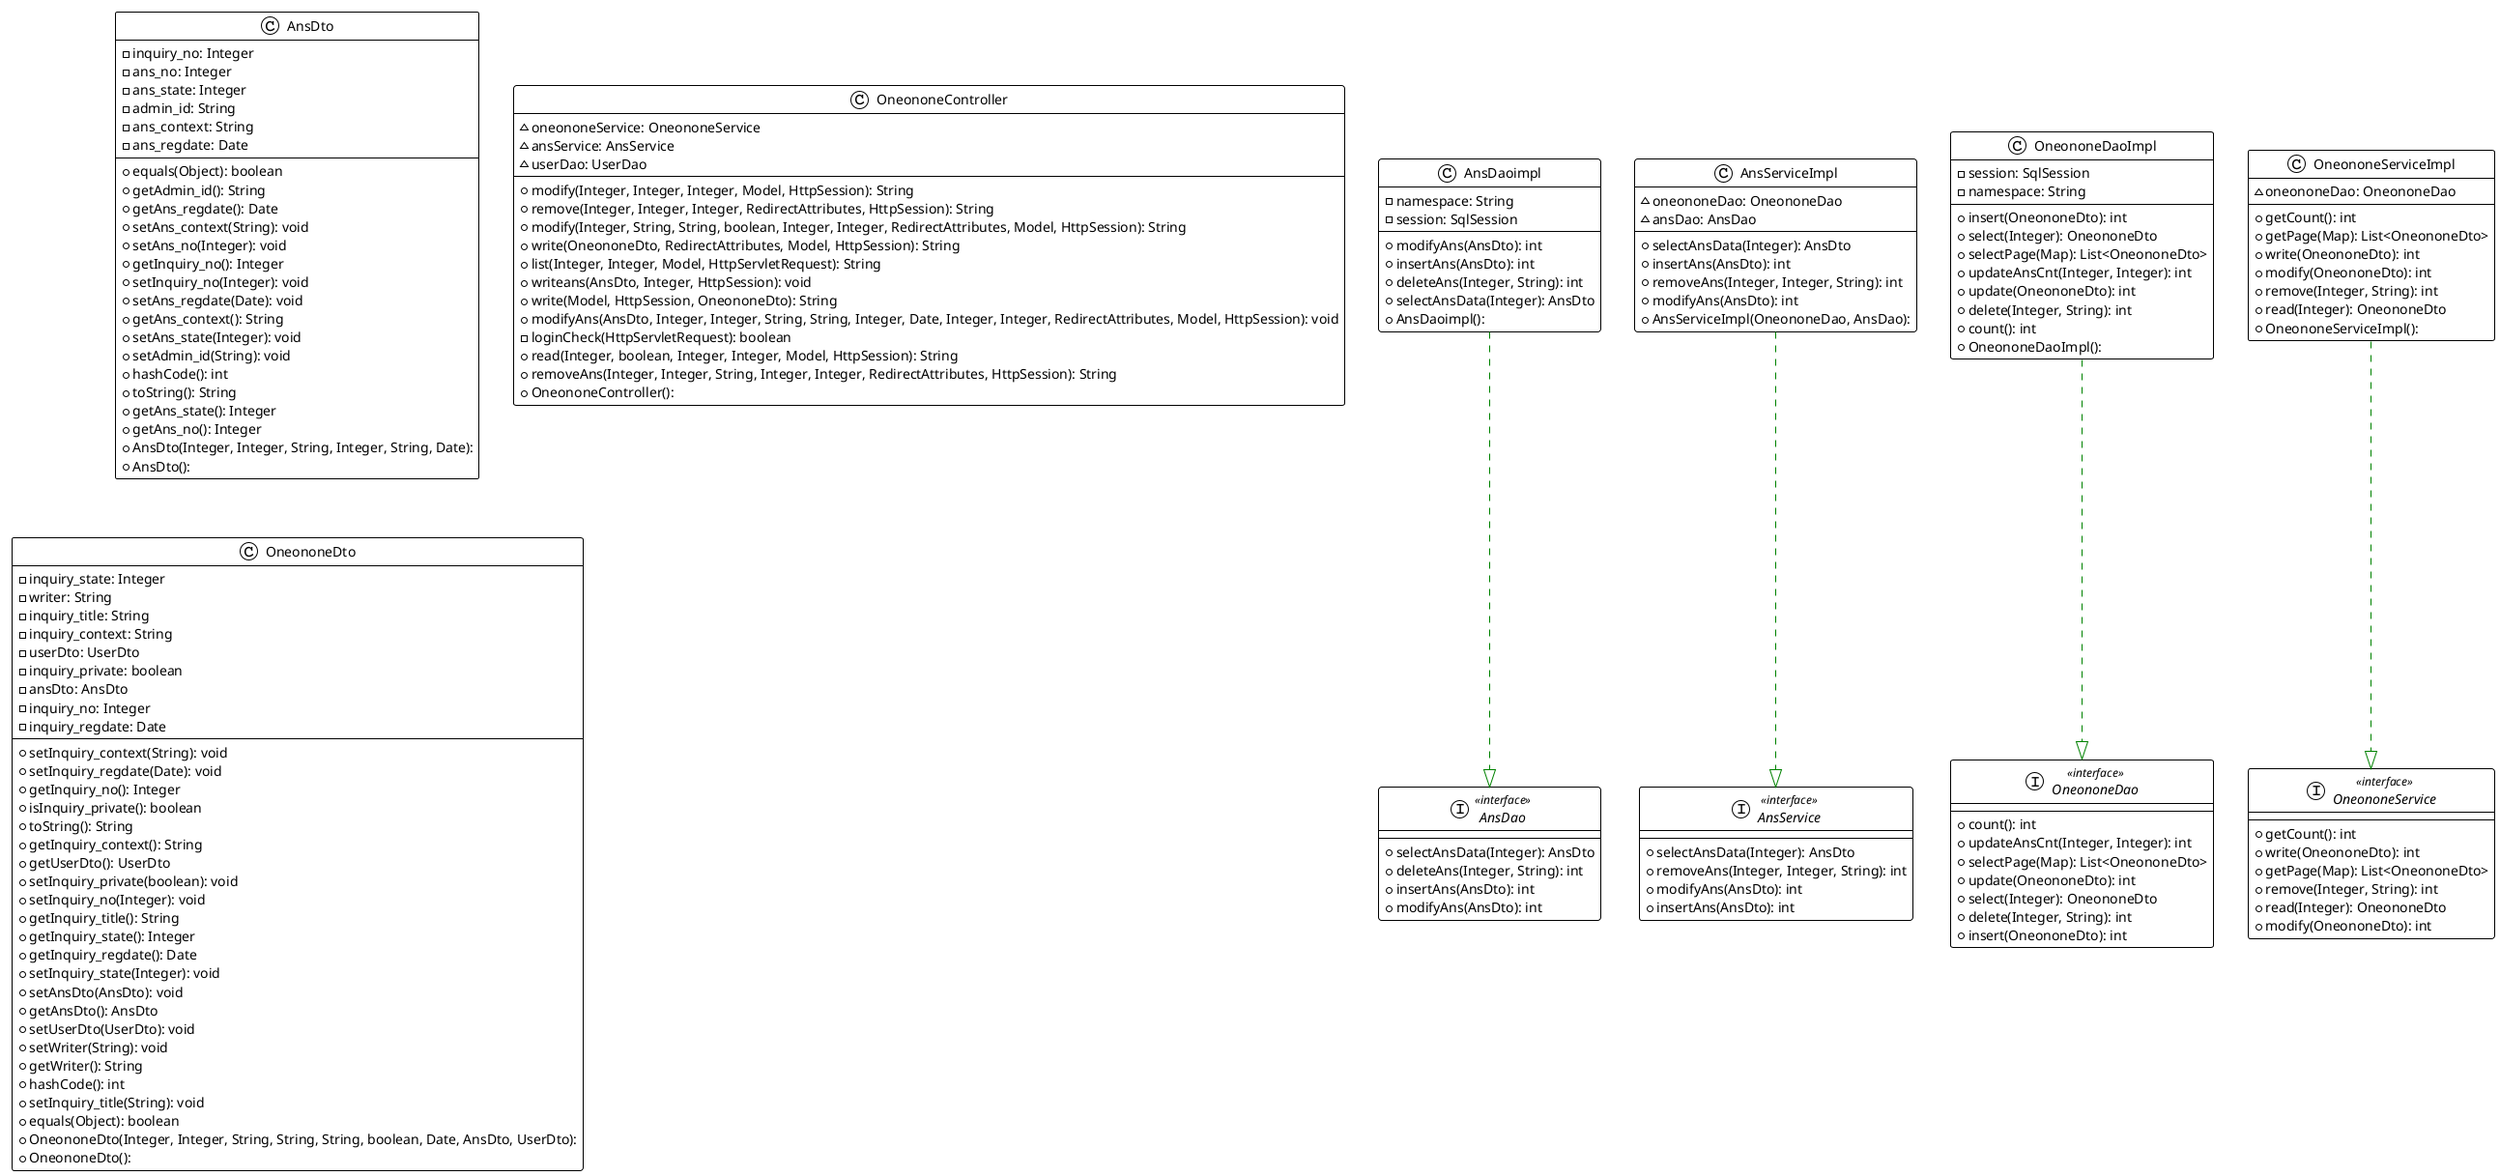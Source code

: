 @startuml

!theme plain
top to bottom direction
skinparam linetype ortho

interface AnsDao << interface >> {
  + selectAnsData(Integer): AnsDto
  + deleteAns(Integer, String): int
  + insertAns(AnsDto): int
  + modifyAns(AnsDto): int
}
class AnsDaoimpl {
  + modifyAns(AnsDto): int
  + insertAns(AnsDto): int
  + deleteAns(Integer, String): int
  + selectAnsData(Integer): AnsDto
  + AnsDaoimpl(): 
  - namespace: String
  - session: SqlSession
}
class AnsDto {
  + equals(Object): boolean
  + getAdmin_id(): String
  + getAns_regdate(): Date
  + setAns_context(String): void
  + setAns_no(Integer): void
  + getInquiry_no(): Integer
  + setInquiry_no(Integer): void
  + setAns_regdate(Date): void
  + getAns_context(): String
  + setAns_state(Integer): void
  + setAdmin_id(String): void
  + hashCode(): int
  + toString(): String
  + getAns_state(): Integer
  + getAns_no(): Integer
  + AnsDto(Integer, Integer, String, Integer, String, Date): 
  + AnsDto(): 
  - inquiry_no: Integer
  - ans_no: Integer
  - ans_state: Integer
  - admin_id: String
  - ans_context: String
  - ans_regdate: Date
}
interface AnsService << interface >> {
  + selectAnsData(Integer): AnsDto
  + removeAns(Integer, Integer, String): int
  + modifyAns(AnsDto): int
  + insertAns(AnsDto): int
}
class AnsServiceImpl {
  + selectAnsData(Integer): AnsDto
  + insertAns(AnsDto): int
  + removeAns(Integer, Integer, String): int
  + modifyAns(AnsDto): int
  + AnsServiceImpl(OneononeDao, AnsDao): 
  ~ oneononeDao: OneononeDao
  ~ ansDao: AnsDao
}
class OneononeController {
  + modify(Integer, Integer, Integer, Model, HttpSession): String
  + remove(Integer, Integer, Integer, RedirectAttributes, HttpSession): String
  + modify(Integer, String, String, boolean, Integer, Integer, RedirectAttributes, Model, HttpSession): String
  + write(OneononeDto, RedirectAttributes, Model, HttpSession): String
  + list(Integer, Integer, Model, HttpServletRequest): String
  + writeans(AnsDto, Integer, HttpSession): void
  + write(Model, HttpSession, OneononeDto): String
  + modifyAns(AnsDto, Integer, Integer, String, String, Integer, Date, Integer, Integer, RedirectAttributes, Model, HttpSession): void
  - loginCheck(HttpServletRequest): boolean
  + read(Integer, boolean, Integer, Integer, Model, HttpSession): String
  + removeAns(Integer, Integer, String, Integer, Integer, RedirectAttributes, HttpSession): String
  + OneononeController(): 
  ~ oneononeService: OneononeService
  ~ ansService: AnsService
  ~ userDao: UserDao
}
interface OneononeDao << interface >> {
  + count(): int
  + updateAnsCnt(Integer, Integer): int
  + selectPage(Map): List<OneononeDto>
  + update(OneononeDto): int
  + select(Integer): OneononeDto
  + delete(Integer, String): int
  + insert(OneononeDto): int
}
class OneononeDaoImpl {
  + insert(OneononeDto): int
  + select(Integer): OneononeDto
  + selectPage(Map): List<OneononeDto>
  + updateAnsCnt(Integer, Integer): int
  + update(OneononeDto): int
  + delete(Integer, String): int
  + count(): int
  + OneononeDaoImpl(): 
  - session: SqlSession
  - namespace: String
}
class OneononeDto {
  + setInquiry_context(String): void
  + setInquiry_regdate(Date): void
  + getInquiry_no(): Integer
  + isInquiry_private(): boolean
  + toString(): String
  + getInquiry_context(): String
  + getUserDto(): UserDto
  + setInquiry_private(boolean): void
  + setInquiry_no(Integer): void
  + getInquiry_title(): String
  + getInquiry_state(): Integer
  + getInquiry_regdate(): Date
  + setInquiry_state(Integer): void
  + setAnsDto(AnsDto): void
  + getAnsDto(): AnsDto
  + setUserDto(UserDto): void
  + setWriter(String): void
  + getWriter(): String
  + hashCode(): int
  + setInquiry_title(String): void
  + equals(Object): boolean
  + OneononeDto(Integer, Integer, String, String, String, boolean, Date, AnsDto, UserDto): 
  + OneononeDto(): 
  - inquiry_state: Integer
  - writer: String
  - inquiry_title: String
  - inquiry_context: String
  - userDto: UserDto
  - inquiry_private: boolean
  - ansDto: AnsDto
  - inquiry_no: Integer
  - inquiry_regdate: Date
}
interface OneononeService << interface >> {
  + getCount(): int
  + write(OneononeDto): int
  + getPage(Map): List<OneononeDto>
  + remove(Integer, String): int
  + read(Integer): OneononeDto
  + modify(OneononeDto): int
}
class OneononeServiceImpl {
  + getCount(): int
  + getPage(Map): List<OneononeDto>
  + write(OneononeDto): int
  + modify(OneononeDto): int
  + remove(Integer, String): int
  + read(Integer): OneononeDto
  + OneononeServiceImpl(): 
  ~ oneononeDao: OneononeDao
}

AnsDaoimpl           -[#008200,dashed]-^  AnsDao              
AnsServiceImpl       -[#008200,dashed]-^  AnsService          
OneononeDaoImpl      -[#008200,dashed]-^  OneononeDao         
OneononeServiceImpl  -[#008200,dashed]-^  OneononeService     
@enduml
